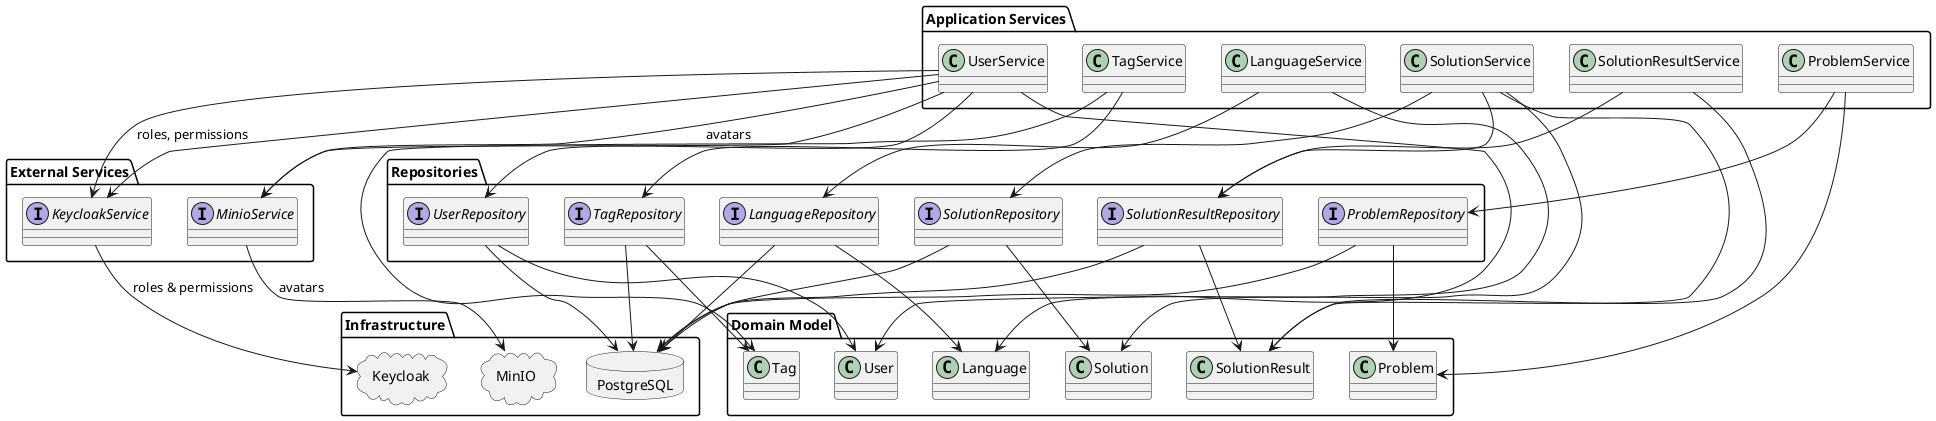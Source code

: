@startuml
' ======================= Пакеты =========================
package "Domain Model" {
  class User
  class Problem
  class Tag
  class Language
  class Solution
  class SolutionResult
}

package "Repositories" {
  interface UserRepository
  interface ProblemRepository
  interface TagRepository
  interface LanguageRepository
  interface SolutionRepository
  interface SolutionResultRepository
}

package "External Services" {
  interface KeycloakService
  interface MinioService
}

package "Application Services" {
  class UserService
  class ProblemService
  class TagService
  class LanguageService
  class SolutionService
  class SolutionResultService
}

allowmixing

package "Infrastructure" {
  database "PostgreSQL"
  cloud "Keycloak"
  cloud "MinIO"
}

' ======================= Связи =========================
' Repositories <-> Domain
UserRepository --> User
ProblemRepository --> Problem
TagRepository --> Tag
LanguageRepository --> Language
SolutionRepository --> Solution
SolutionResultRepository --> SolutionResult

' Application Services -> Repositories
UserService --> UserRepository
UserService --> KeycloakService
UserService --> MinioService

ProblemService --> ProblemRepository
TagService --> TagRepository
LanguageService --> LanguageRepository
SolutionService --> SolutionRepository
SolutionService --> SolutionResultRepository
SolutionResultService --> SolutionResultRepository

' Application Services -> Domain Model
UserService --> User
ProblemService --> Problem
TagService --> Tag
LanguageService --> Language
SolutionService --> Solution
SolutionService --> SolutionResult
SolutionResultService --> SolutionResult

' External services integration
UserService --> KeycloakService : roles, permissions
UserService --> MinioService : avatars

' Infrastructure integrations
UserRepository --> PostgreSQL
ProblemRepository --> PostgreSQL
TagRepository --> PostgreSQL
LanguageRepository --> PostgreSQL
SolutionRepository --> PostgreSQL
SolutionResultRepository --> PostgreSQL

KeycloakService --> Keycloak : roles & permissions
MinioService --> MinIO : avatars

@enduml
